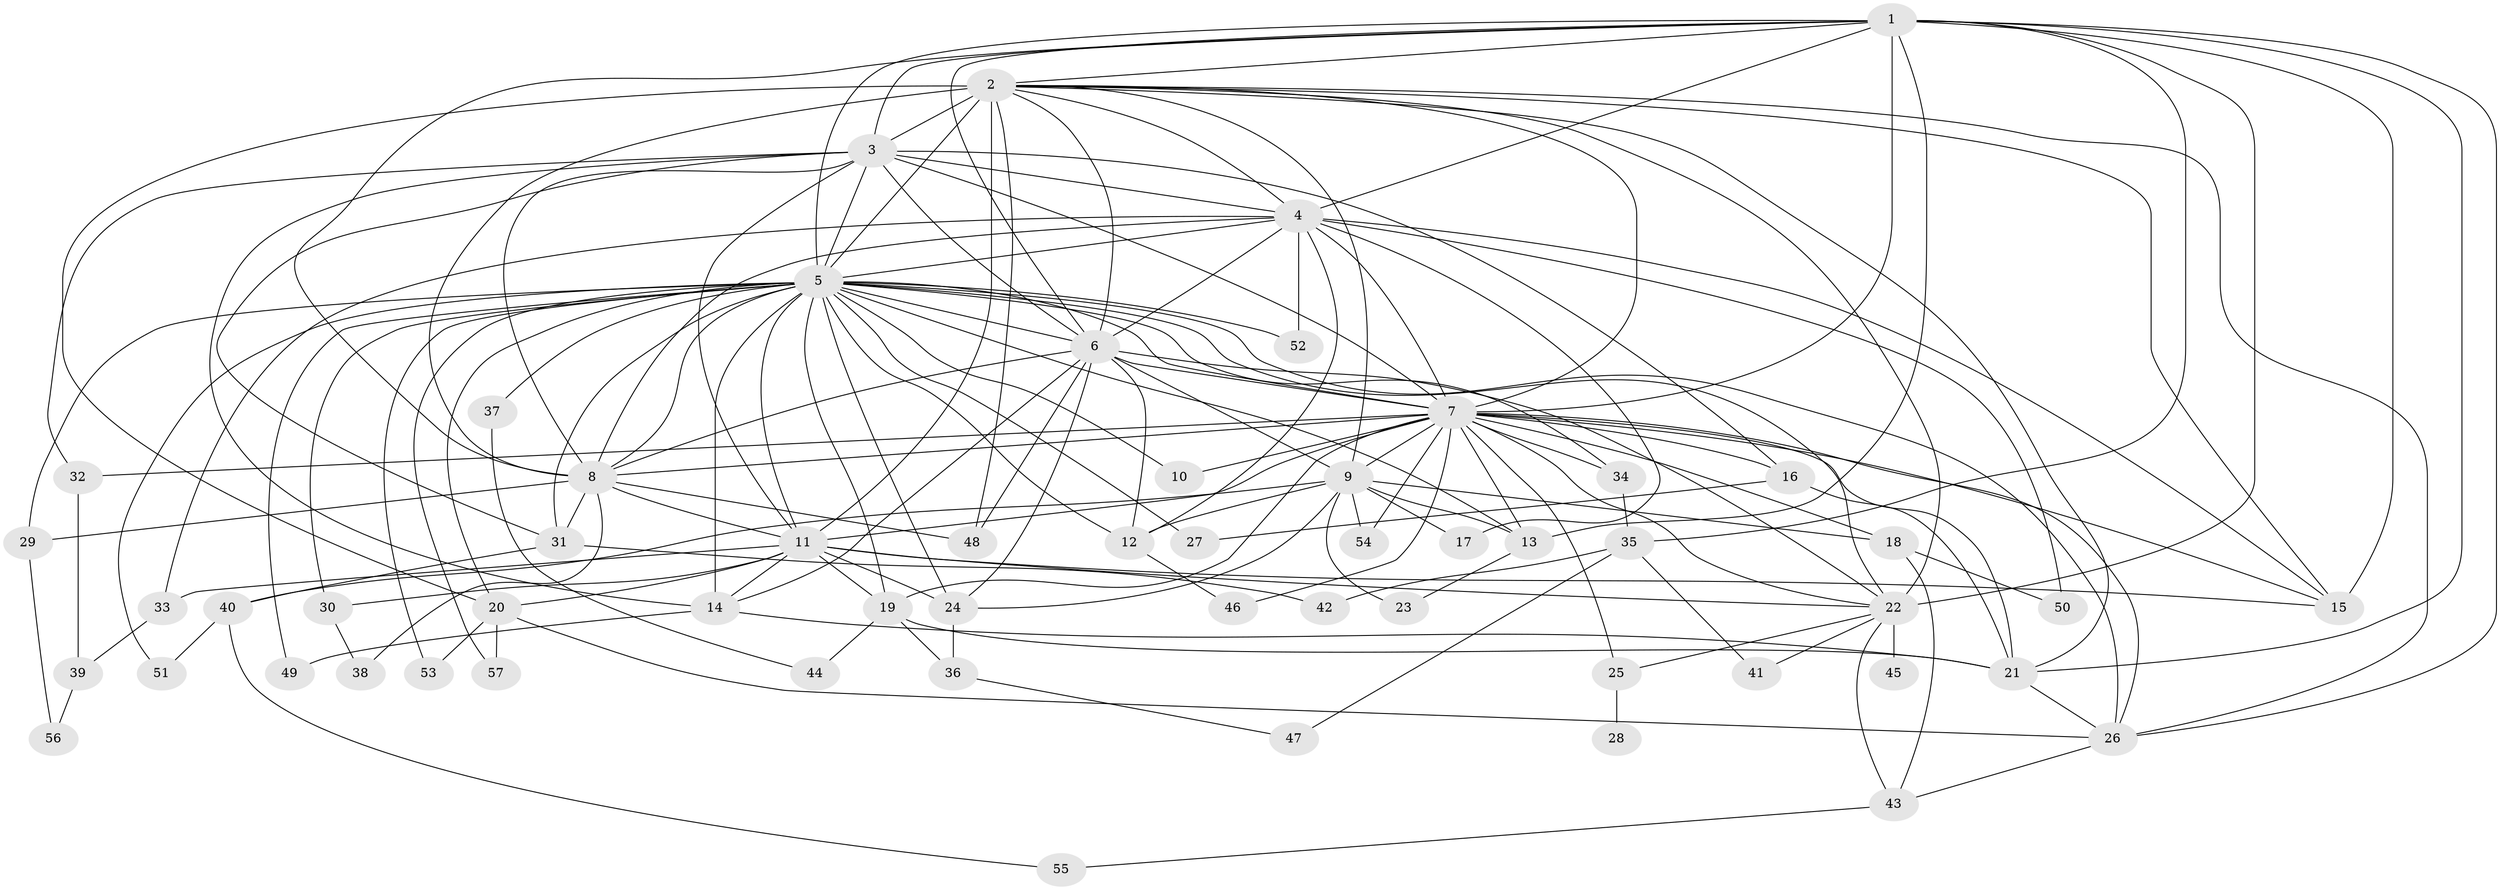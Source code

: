 // original degree distribution, {12: 0.008849557522123894, 31: 0.008849557522123894, 16: 0.017699115044247787, 28: 0.017699115044247787, 17: 0.008849557522123894, 23: 0.008849557522123894, 22: 0.008849557522123894, 15: 0.008849557522123894, 10: 0.008849557522123894, 2: 0.5221238938053098, 3: 0.19469026548672566, 5: 0.061946902654867256, 4: 0.08849557522123894, 6: 0.02654867256637168, 7: 0.008849557522123894}
// Generated by graph-tools (version 1.1) at 2025/35/03/09/25 02:35:15]
// undirected, 57 vertices, 155 edges
graph export_dot {
graph [start="1"]
  node [color=gray90,style=filled];
  1;
  2;
  3;
  4;
  5;
  6;
  7;
  8;
  9;
  10;
  11;
  12;
  13;
  14;
  15;
  16;
  17;
  18;
  19;
  20;
  21;
  22;
  23;
  24;
  25;
  26;
  27;
  28;
  29;
  30;
  31;
  32;
  33;
  34;
  35;
  36;
  37;
  38;
  39;
  40;
  41;
  42;
  43;
  44;
  45;
  46;
  47;
  48;
  49;
  50;
  51;
  52;
  53;
  54;
  55;
  56;
  57;
  1 -- 2 [weight=2.0];
  1 -- 3 [weight=2.0];
  1 -- 4 [weight=2.0];
  1 -- 5 [weight=4.0];
  1 -- 6 [weight=2.0];
  1 -- 7 [weight=2.0];
  1 -- 8 [weight=2.0];
  1 -- 13 [weight=1.0];
  1 -- 15 [weight=1.0];
  1 -- 21 [weight=1.0];
  1 -- 22 [weight=10.0];
  1 -- 26 [weight=1.0];
  1 -- 35 [weight=1.0];
  2 -- 3 [weight=2.0];
  2 -- 4 [weight=2.0];
  2 -- 5 [weight=2.0];
  2 -- 6 [weight=1.0];
  2 -- 7 [weight=1.0];
  2 -- 8 [weight=1.0];
  2 -- 9 [weight=1.0];
  2 -- 11 [weight=12.0];
  2 -- 15 [weight=1.0];
  2 -- 20 [weight=1.0];
  2 -- 21 [weight=1.0];
  2 -- 22 [weight=2.0];
  2 -- 26 [weight=1.0];
  2 -- 48 [weight=1.0];
  3 -- 4 [weight=1.0];
  3 -- 5 [weight=2.0];
  3 -- 6 [weight=1.0];
  3 -- 7 [weight=1.0];
  3 -- 8 [weight=1.0];
  3 -- 11 [weight=2.0];
  3 -- 14 [weight=1.0];
  3 -- 16 [weight=1.0];
  3 -- 31 [weight=1.0];
  3 -- 32 [weight=1.0];
  4 -- 5 [weight=2.0];
  4 -- 6 [weight=1.0];
  4 -- 7 [weight=2.0];
  4 -- 8 [weight=1.0];
  4 -- 12 [weight=1.0];
  4 -- 15 [weight=1.0];
  4 -- 17 [weight=1.0];
  4 -- 33 [weight=1.0];
  4 -- 50 [weight=1.0];
  4 -- 52 [weight=1.0];
  5 -- 6 [weight=3.0];
  5 -- 7 [weight=4.0];
  5 -- 8 [weight=3.0];
  5 -- 10 [weight=1.0];
  5 -- 11 [weight=1.0];
  5 -- 12 [weight=1.0];
  5 -- 13 [weight=1.0];
  5 -- 14 [weight=2.0];
  5 -- 19 [weight=1.0];
  5 -- 20 [weight=2.0];
  5 -- 22 [weight=2.0];
  5 -- 24 [weight=2.0];
  5 -- 26 [weight=1.0];
  5 -- 27 [weight=1.0];
  5 -- 29 [weight=1.0];
  5 -- 30 [weight=1.0];
  5 -- 31 [weight=2.0];
  5 -- 34 [weight=1.0];
  5 -- 37 [weight=1.0];
  5 -- 49 [weight=1.0];
  5 -- 51 [weight=1.0];
  5 -- 52 [weight=1.0];
  5 -- 53 [weight=1.0];
  5 -- 57 [weight=1.0];
  6 -- 7 [weight=1.0];
  6 -- 8 [weight=1.0];
  6 -- 9 [weight=1.0];
  6 -- 12 [weight=2.0];
  6 -- 14 [weight=1.0];
  6 -- 22 [weight=1.0];
  6 -- 24 [weight=1.0];
  6 -- 48 [weight=1.0];
  7 -- 8 [weight=1.0];
  7 -- 9 [weight=1.0];
  7 -- 10 [weight=1.0];
  7 -- 11 [weight=1.0];
  7 -- 13 [weight=1.0];
  7 -- 15 [weight=1.0];
  7 -- 16 [weight=1.0];
  7 -- 18 [weight=1.0];
  7 -- 19 [weight=1.0];
  7 -- 21 [weight=1.0];
  7 -- 22 [weight=1.0];
  7 -- 25 [weight=1.0];
  7 -- 26 [weight=1.0];
  7 -- 32 [weight=1.0];
  7 -- 34 [weight=1.0];
  7 -- 46 [weight=1.0];
  7 -- 54 [weight=1.0];
  8 -- 11 [weight=1.0];
  8 -- 29 [weight=1.0];
  8 -- 31 [weight=1.0];
  8 -- 38 [weight=1.0];
  8 -- 48 [weight=1.0];
  9 -- 12 [weight=1.0];
  9 -- 13 [weight=1.0];
  9 -- 17 [weight=1.0];
  9 -- 18 [weight=1.0];
  9 -- 23 [weight=1.0];
  9 -- 24 [weight=1.0];
  9 -- 40 [weight=1.0];
  9 -- 54 [weight=1.0];
  11 -- 14 [weight=1.0];
  11 -- 15 [weight=1.0];
  11 -- 19 [weight=1.0];
  11 -- 20 [weight=2.0];
  11 -- 22 [weight=2.0];
  11 -- 24 [weight=1.0];
  11 -- 30 [weight=1.0];
  11 -- 33 [weight=1.0];
  12 -- 46 [weight=1.0];
  13 -- 23 [weight=1.0];
  14 -- 21 [weight=1.0];
  14 -- 49 [weight=1.0];
  16 -- 21 [weight=1.0];
  16 -- 27 [weight=1.0];
  18 -- 43 [weight=1.0];
  18 -- 50 [weight=1.0];
  19 -- 21 [weight=1.0];
  19 -- 36 [weight=1.0];
  19 -- 44 [weight=1.0];
  20 -- 26 [weight=1.0];
  20 -- 53 [weight=1.0];
  20 -- 57 [weight=1.0];
  21 -- 26 [weight=1.0];
  22 -- 25 [weight=1.0];
  22 -- 41 [weight=1.0];
  22 -- 43 [weight=1.0];
  22 -- 45 [weight=2.0];
  24 -- 36 [weight=1.0];
  25 -- 28 [weight=1.0];
  26 -- 43 [weight=1.0];
  29 -- 56 [weight=1.0];
  30 -- 38 [weight=1.0];
  31 -- 40 [weight=1.0];
  31 -- 42 [weight=1.0];
  32 -- 39 [weight=1.0];
  33 -- 39 [weight=1.0];
  34 -- 35 [weight=1.0];
  35 -- 41 [weight=1.0];
  35 -- 42 [weight=1.0];
  35 -- 47 [weight=1.0];
  36 -- 47 [weight=1.0];
  37 -- 44 [weight=1.0];
  39 -- 56 [weight=1.0];
  40 -- 51 [weight=1.0];
  40 -- 55 [weight=1.0];
  43 -- 55 [weight=1.0];
}
